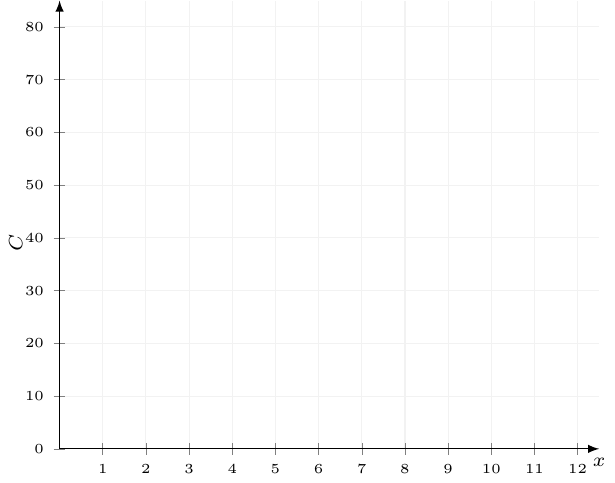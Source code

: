\documentclass[crop]{standalone}
\usepackage[dvipsnames]{xcolor}
\usepackage{tikz}
\usepackage{pgfplots}
\pgfplotsset{compat=1.18}
\begin{document}
  \begin{tikzpicture}
    \begin{axis}[font=\tiny,
      axis x line=center,axis y line=left,
      % unit vector ratio={1 1},
      xlabel={\scriptsize$x$},ylabel={\scriptsize$C$},
      xlabel style={below},ylabel style={left},
      xmin=0,xmax=12.5,
      xtick={0,1,2,3,4,5,6,7,8,9,10,11,12},
      ymin=0,ymax=85,
      ytick={0,10,20,30,40,50,60,70,80},
      axis line style={-latex},
      major grid style={gray!10},
      grid=major,
      declare function={
        f(\x) = and(\x>=0,x<=5)*30 + (\x>5)*6*\x;
      }
    ]%
      % \addplot[%
      %   mark=none,
      %   domain=0:15,
      %   color=orange,
      %   thick,
      %   samples=1000
      % ] {f(x)};
    \end{axis}
  \end{tikzpicture}%
\end{document}